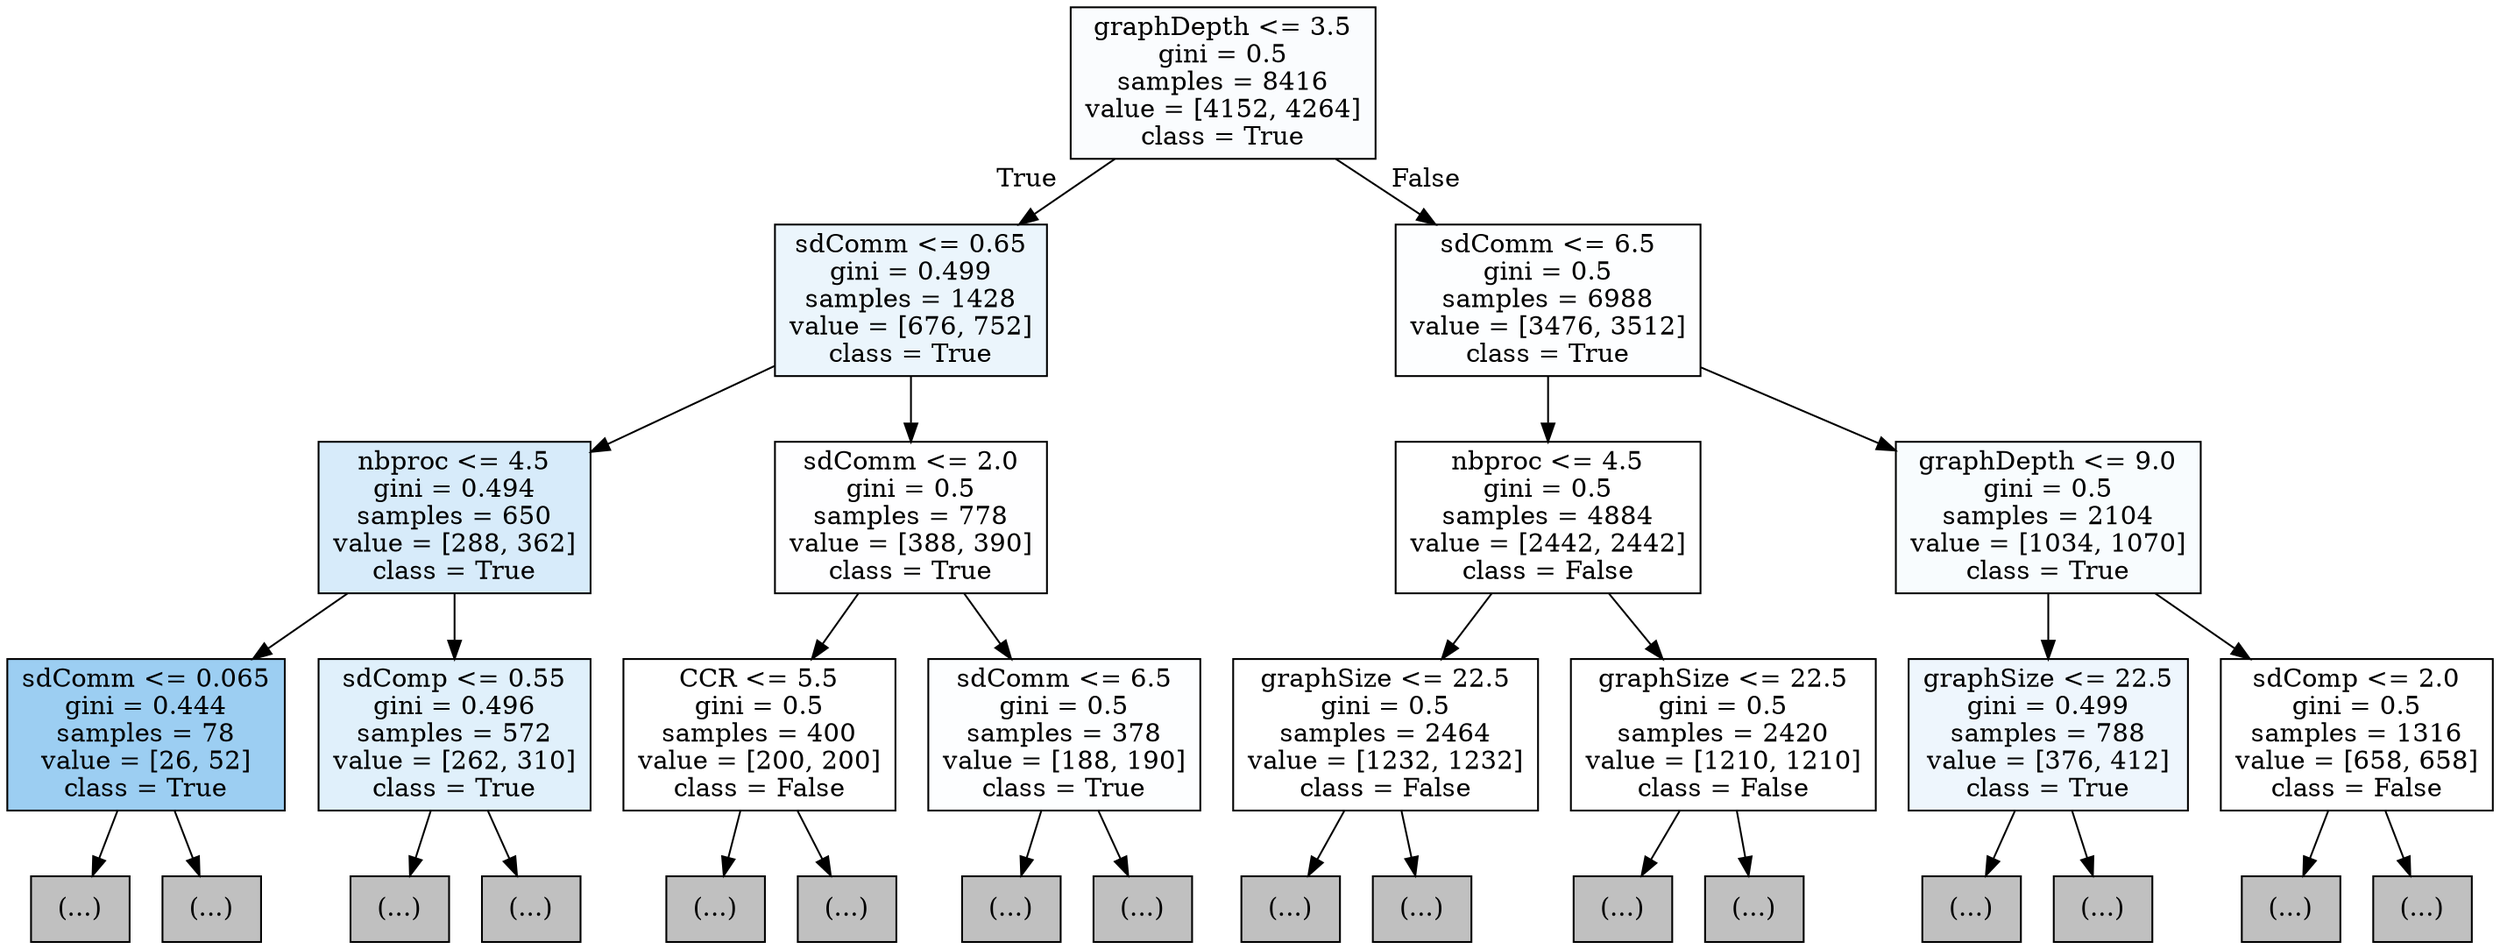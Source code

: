 digraph Tree {
node [shape=box, style="filled", color="black"] ;
0 [label="graphDepth <= 3.5\ngini = 0.5\nsamples = 8416\nvalue = [4152, 4264]\nclass = True", fillcolor="#fafcfe"] ;
1 [label="sdComm <= 0.65\ngini = 0.499\nsamples = 1428\nvalue = [676, 752]\nclass = True", fillcolor="#ebf5fc"] ;
0 -> 1 [labeldistance=2.5, labelangle=45, headlabel="True"] ;
2 [label="nbproc <= 4.5\ngini = 0.494\nsamples = 650\nvalue = [288, 362]\nclass = True", fillcolor="#d7ebfa"] ;
1 -> 2 ;
3 [label="sdComm <= 0.065\ngini = 0.444\nsamples = 78\nvalue = [26, 52]\nclass = True", fillcolor="#9ccef2"] ;
2 -> 3 ;
4 [label="(...)", fillcolor="#C0C0C0"] ;
3 -> 4 ;
7 [label="(...)", fillcolor="#C0C0C0"] ;
3 -> 7 ;
8 [label="sdComp <= 0.55\ngini = 0.496\nsamples = 572\nvalue = [262, 310]\nclass = True", fillcolor="#e0f0fb"] ;
2 -> 8 ;
9 [label="(...)", fillcolor="#C0C0C0"] ;
8 -> 9 ;
12 [label="(...)", fillcolor="#C0C0C0"] ;
8 -> 12 ;
15 [label="sdComm <= 2.0\ngini = 0.5\nsamples = 778\nvalue = [388, 390]\nclass = True", fillcolor="#fefeff"] ;
1 -> 15 ;
16 [label="CCR <= 5.5\ngini = 0.5\nsamples = 400\nvalue = [200, 200]\nclass = False", fillcolor="#ffffff"] ;
15 -> 16 ;
17 [label="(...)", fillcolor="#C0C0C0"] ;
16 -> 17 ;
18 [label="(...)", fillcolor="#C0C0C0"] ;
16 -> 18 ;
21 [label="sdComm <= 6.5\ngini = 0.5\nsamples = 378\nvalue = [188, 190]\nclass = True", fillcolor="#fdfeff"] ;
15 -> 21 ;
22 [label="(...)", fillcolor="#C0C0C0"] ;
21 -> 22 ;
23 [label="(...)", fillcolor="#C0C0C0"] ;
21 -> 23 ;
30 [label="sdComm <= 6.5\ngini = 0.5\nsamples = 6988\nvalue = [3476, 3512]\nclass = True", fillcolor="#fdfeff"] ;
0 -> 30 [labeldistance=2.5, labelangle=-45, headlabel="False"] ;
31 [label="nbproc <= 4.5\ngini = 0.5\nsamples = 4884\nvalue = [2442, 2442]\nclass = False", fillcolor="#ffffff"] ;
30 -> 31 ;
32 [label="graphSize <= 22.5\ngini = 0.5\nsamples = 2464\nvalue = [1232, 1232]\nclass = False", fillcolor="#ffffff"] ;
31 -> 32 ;
33 [label="(...)", fillcolor="#C0C0C0"] ;
32 -> 33 ;
46 [label="(...)", fillcolor="#C0C0C0"] ;
32 -> 46 ;
85 [label="graphSize <= 22.5\ngini = 0.5\nsamples = 2420\nvalue = [1210, 1210]\nclass = False", fillcolor="#ffffff"] ;
31 -> 85 ;
86 [label="(...)", fillcolor="#C0C0C0"] ;
85 -> 86 ;
95 [label="(...)", fillcolor="#C0C0C0"] ;
85 -> 95 ;
122 [label="graphDepth <= 9.0\ngini = 0.5\nsamples = 2104\nvalue = [1034, 1070]\nclass = True", fillcolor="#f8fcfe"] ;
30 -> 122 ;
123 [label="graphSize <= 22.5\ngini = 0.499\nsamples = 788\nvalue = [376, 412]\nclass = True", fillcolor="#eef6fd"] ;
122 -> 123 ;
124 [label="(...)", fillcolor="#C0C0C0"] ;
123 -> 124 ;
131 [label="(...)", fillcolor="#C0C0C0"] ;
123 -> 131 ;
140 [label="sdComp <= 2.0\ngini = 0.5\nsamples = 1316\nvalue = [658, 658]\nclass = False", fillcolor="#ffffff"] ;
122 -> 140 ;
141 [label="(...)", fillcolor="#C0C0C0"] ;
140 -> 141 ;
156 [label="(...)", fillcolor="#C0C0C0"] ;
140 -> 156 ;
}
